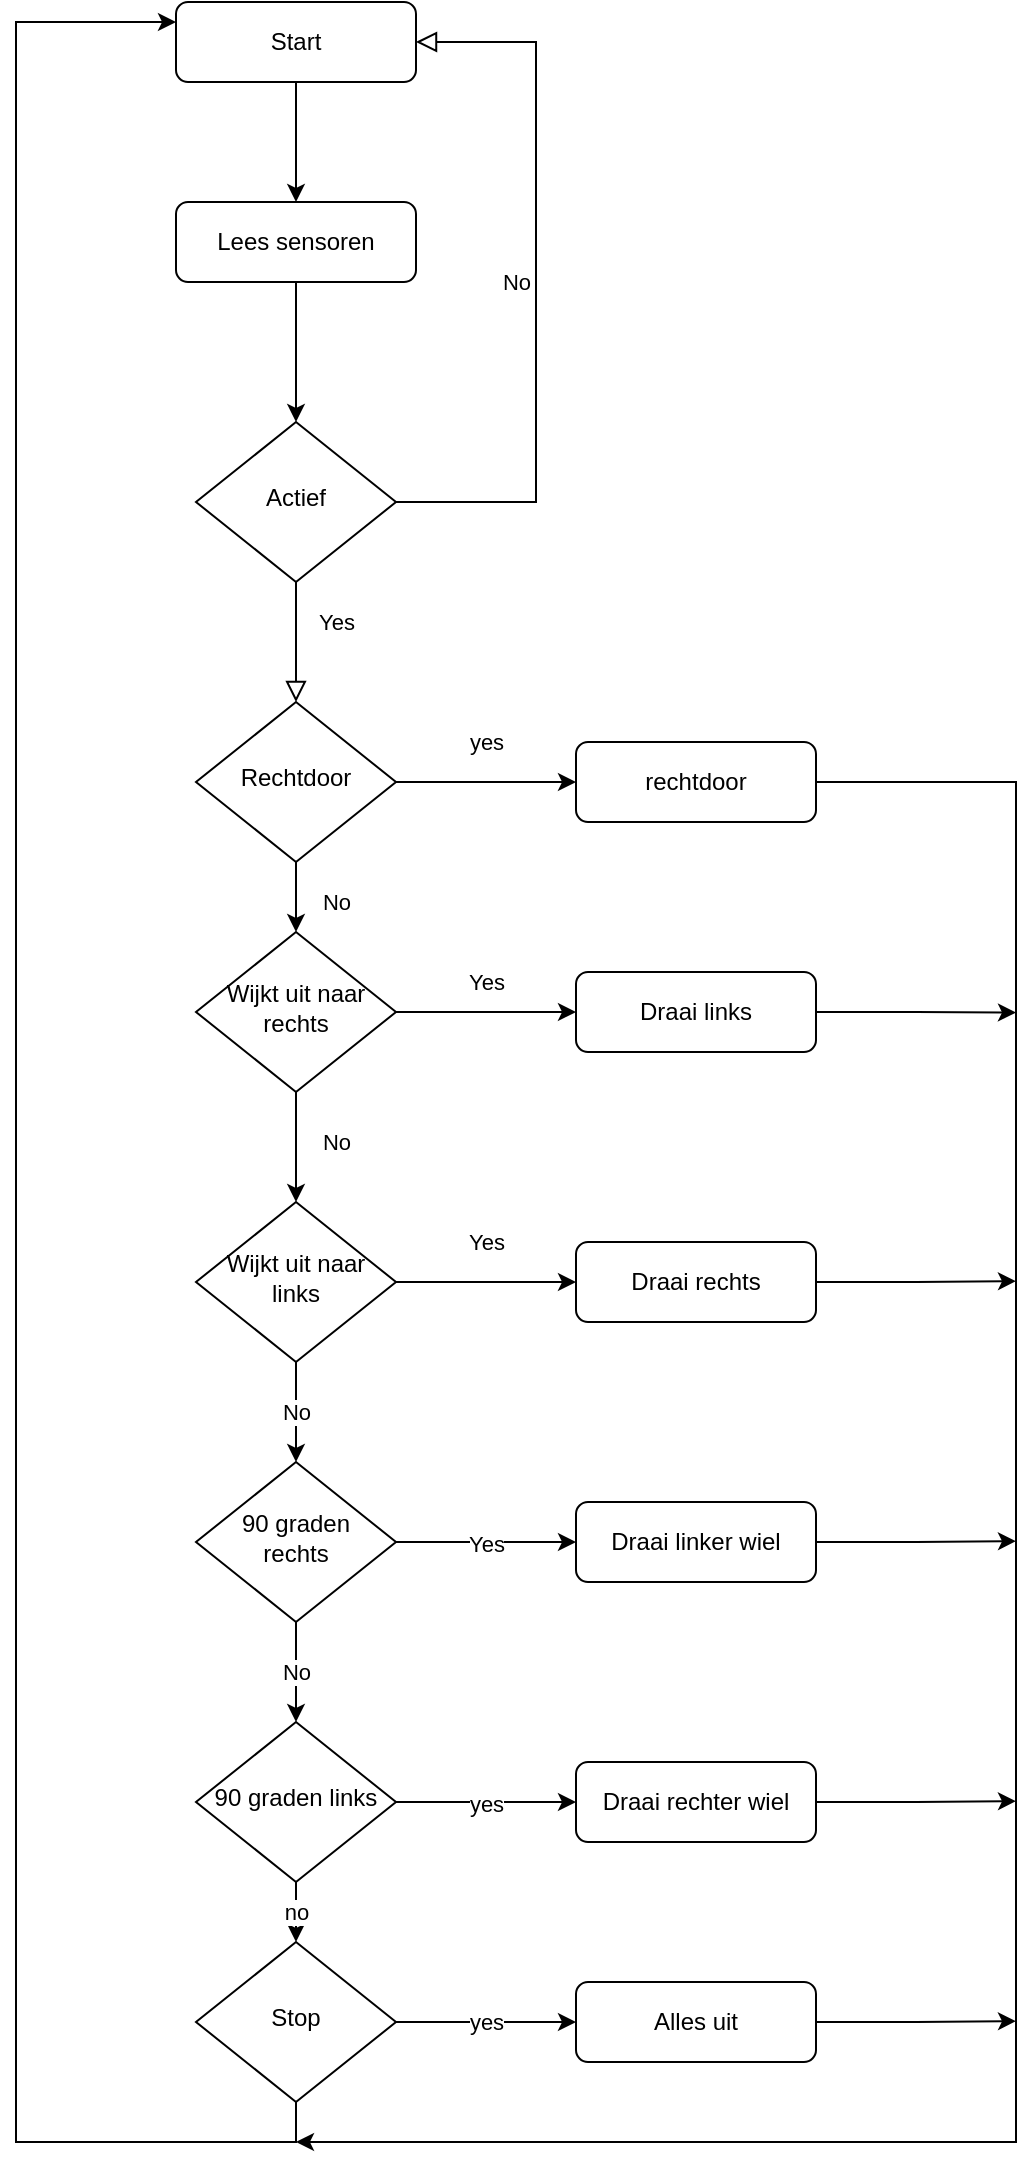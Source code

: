 <mxfile version="13.8.2" type="device"><diagram id="C5RBs43oDa-KdzZeNtuy" name="Page-1"><mxGraphModel dx="782" dy="706" grid="1" gridSize="10" guides="1" tooltips="1" connect="1" arrows="1" fold="1" page="1" pageScale="1" pageWidth="1169" pageHeight="1654" math="0" shadow="0"><root><mxCell id="WIyWlLk6GJQsqaUBKTNV-0"/><mxCell id="WIyWlLk6GJQsqaUBKTNV-1" parent="WIyWlLk6GJQsqaUBKTNV-0"/><mxCell id="08R9gY-zF8-P0D_LVOgy-4" style="edgeStyle=orthogonalEdgeStyle;rounded=0;orthogonalLoop=1;jettySize=auto;html=1;exitX=0.5;exitY=1;exitDx=0;exitDy=0;" edge="1" parent="WIyWlLk6GJQsqaUBKTNV-1" source="WIyWlLk6GJQsqaUBKTNV-3" target="08R9gY-zF8-P0D_LVOgy-3"><mxGeometry relative="1" as="geometry"/></mxCell><mxCell id="WIyWlLk6GJQsqaUBKTNV-3" value="Start" style="rounded=1;whiteSpace=wrap;html=1;fontSize=12;glass=0;strokeWidth=1;shadow=0;" parent="WIyWlLk6GJQsqaUBKTNV-1" vertex="1"><mxGeometry x="160" y="80" width="120" height="40" as="geometry"/></mxCell><mxCell id="WIyWlLk6GJQsqaUBKTNV-8" value="Yes" style="rounded=0;html=1;jettySize=auto;orthogonalLoop=1;fontSize=11;endArrow=block;endFill=0;endSize=8;strokeWidth=1;shadow=0;labelBackgroundColor=none;edgeStyle=orthogonalEdgeStyle;" parent="WIyWlLk6GJQsqaUBKTNV-1" source="WIyWlLk6GJQsqaUBKTNV-10" edge="1"><mxGeometry x="-0.333" y="20" relative="1" as="geometry"><mxPoint as="offset"/><mxPoint x="220" y="430" as="targetPoint"/></mxGeometry></mxCell><mxCell id="WIyWlLk6GJQsqaUBKTNV-9" value="No" style="edgeStyle=orthogonalEdgeStyle;rounded=0;html=1;jettySize=auto;orthogonalLoop=1;fontSize=11;endArrow=block;endFill=0;endSize=8;strokeWidth=1;shadow=0;labelBackgroundColor=none;entryX=1;entryY=0.5;entryDx=0;entryDy=0;" parent="WIyWlLk6GJQsqaUBKTNV-1" source="WIyWlLk6GJQsqaUBKTNV-10" target="WIyWlLk6GJQsqaUBKTNV-3" edge="1"><mxGeometry y="10" relative="1" as="geometry"><mxPoint as="offset"/><mxPoint x="360" y="340" as="targetPoint"/><Array as="points"><mxPoint x="340" y="330"/><mxPoint x="340" y="100"/></Array></mxGeometry></mxCell><mxCell id="WIyWlLk6GJQsqaUBKTNV-10" value="Actief" style="rhombus;whiteSpace=wrap;html=1;shadow=0;fontFamily=Helvetica;fontSize=12;align=center;strokeWidth=1;spacing=6;spacingTop=-4;" parent="WIyWlLk6GJQsqaUBKTNV-1" vertex="1"><mxGeometry x="170" y="290" width="100" height="80" as="geometry"/></mxCell><mxCell id="08R9gY-zF8-P0D_LVOgy-7" value="yes" style="edgeStyle=orthogonalEdgeStyle;rounded=0;orthogonalLoop=1;jettySize=auto;html=1;exitX=1;exitY=0.5;exitDx=0;exitDy=0;entryX=0;entryY=0.5;entryDx=0;entryDy=0;" edge="1" parent="WIyWlLk6GJQsqaUBKTNV-1" source="08R9gY-zF8-P0D_LVOgy-0" target="08R9gY-zF8-P0D_LVOgy-6"><mxGeometry y="20" relative="1" as="geometry"><mxPoint as="offset"/></mxGeometry></mxCell><mxCell id="08R9gY-zF8-P0D_LVOgy-10" value="No" style="edgeStyle=orthogonalEdgeStyle;rounded=0;orthogonalLoop=1;jettySize=auto;html=1;exitX=0.5;exitY=1;exitDx=0;exitDy=0;entryX=0.5;entryY=0;entryDx=0;entryDy=0;" edge="1" parent="WIyWlLk6GJQsqaUBKTNV-1" source="08R9gY-zF8-P0D_LVOgy-0" target="08R9gY-zF8-P0D_LVOgy-8"><mxGeometry x="0.143" y="20" relative="1" as="geometry"><mxPoint x="220" y="540" as="targetPoint"/><mxPoint as="offset"/></mxGeometry></mxCell><mxCell id="08R9gY-zF8-P0D_LVOgy-0" value="Rechtdoor" style="rhombus;whiteSpace=wrap;html=1;shadow=0;fontFamily=Helvetica;fontSize=12;align=center;strokeWidth=1;spacing=6;spacingTop=-4;" vertex="1" parent="WIyWlLk6GJQsqaUBKTNV-1"><mxGeometry x="170" y="430" width="100" height="80" as="geometry"/></mxCell><mxCell id="08R9gY-zF8-P0D_LVOgy-5" style="edgeStyle=orthogonalEdgeStyle;rounded=0;orthogonalLoop=1;jettySize=auto;html=1;exitX=0.5;exitY=1;exitDx=0;exitDy=0;entryX=0.5;entryY=0;entryDx=0;entryDy=0;" edge="1" parent="WIyWlLk6GJQsqaUBKTNV-1" source="08R9gY-zF8-P0D_LVOgy-3" target="WIyWlLk6GJQsqaUBKTNV-10"><mxGeometry relative="1" as="geometry"/></mxCell><mxCell id="08R9gY-zF8-P0D_LVOgy-3" value="Lees sensoren" style="rounded=1;whiteSpace=wrap;html=1;fontSize=12;glass=0;strokeWidth=1;shadow=0;" vertex="1" parent="WIyWlLk6GJQsqaUBKTNV-1"><mxGeometry x="160" y="180" width="120" height="40" as="geometry"/></mxCell><mxCell id="08R9gY-zF8-P0D_LVOgy-30" style="edgeStyle=orthogonalEdgeStyle;rounded=0;orthogonalLoop=1;jettySize=auto;html=1;exitX=1;exitY=0.5;exitDx=0;exitDy=0;" edge="1" parent="WIyWlLk6GJQsqaUBKTNV-1" source="08R9gY-zF8-P0D_LVOgy-6"><mxGeometry relative="1" as="geometry"><mxPoint x="220" y="1150" as="targetPoint"/><Array as="points"><mxPoint x="580" y="470"/><mxPoint x="580" y="1150"/></Array></mxGeometry></mxCell><mxCell id="08R9gY-zF8-P0D_LVOgy-6" value="rechtdoor" style="rounded=1;whiteSpace=wrap;html=1;fontSize=12;glass=0;strokeWidth=1;shadow=0;" vertex="1" parent="WIyWlLk6GJQsqaUBKTNV-1"><mxGeometry x="360" y="450" width="120" height="40" as="geometry"/></mxCell><mxCell id="08R9gY-zF8-P0D_LVOgy-11" value="No" style="edgeStyle=orthogonalEdgeStyle;rounded=0;orthogonalLoop=1;jettySize=auto;html=1;exitX=0.5;exitY=1;exitDx=0;exitDy=0;" edge="1" parent="WIyWlLk6GJQsqaUBKTNV-1" source="08R9gY-zF8-P0D_LVOgy-8" target="08R9gY-zF8-P0D_LVOgy-9"><mxGeometry x="-0.091" y="20" relative="1" as="geometry"><mxPoint as="offset"/></mxGeometry></mxCell><mxCell id="08R9gY-zF8-P0D_LVOgy-13" value="Yes" style="edgeStyle=orthogonalEdgeStyle;rounded=0;orthogonalLoop=1;jettySize=auto;html=1;exitX=1;exitY=0.5;exitDx=0;exitDy=0;entryX=0;entryY=0.5;entryDx=0;entryDy=0;" edge="1" parent="WIyWlLk6GJQsqaUBKTNV-1" source="08R9gY-zF8-P0D_LVOgy-8" target="08R9gY-zF8-P0D_LVOgy-12"><mxGeometry y="15" relative="1" as="geometry"><mxPoint as="offset"/></mxGeometry></mxCell><mxCell id="08R9gY-zF8-P0D_LVOgy-8" value="Wijkt uit naar rechts" style="rhombus;whiteSpace=wrap;html=1;shadow=0;fontFamily=Helvetica;fontSize=12;align=center;strokeWidth=1;spacing=6;spacingTop=-4;" vertex="1" parent="WIyWlLk6GJQsqaUBKTNV-1"><mxGeometry x="170" y="545" width="100" height="80" as="geometry"/></mxCell><mxCell id="08R9gY-zF8-P0D_LVOgy-15" value="Yes" style="edgeStyle=orthogonalEdgeStyle;rounded=0;orthogonalLoop=1;jettySize=auto;html=1;exitX=1;exitY=0.5;exitDx=0;exitDy=0;entryX=0;entryY=0.5;entryDx=0;entryDy=0;" edge="1" parent="WIyWlLk6GJQsqaUBKTNV-1" source="08R9gY-zF8-P0D_LVOgy-9" target="08R9gY-zF8-P0D_LVOgy-14"><mxGeometry y="20" relative="1" as="geometry"><mxPoint as="offset"/></mxGeometry></mxCell><mxCell id="08R9gY-zF8-P0D_LVOgy-19" value="No" style="edgeStyle=orthogonalEdgeStyle;rounded=0;orthogonalLoop=1;jettySize=auto;html=1;exitX=0.5;exitY=1;exitDx=0;exitDy=0;entryX=0.5;entryY=0;entryDx=0;entryDy=0;" edge="1" parent="WIyWlLk6GJQsqaUBKTNV-1" source="08R9gY-zF8-P0D_LVOgy-9" target="08R9gY-zF8-P0D_LVOgy-16"><mxGeometry relative="1" as="geometry"/></mxCell><mxCell id="08R9gY-zF8-P0D_LVOgy-9" value="Wijkt uit naar links" style="rhombus;whiteSpace=wrap;html=1;shadow=0;fontFamily=Helvetica;fontSize=12;align=center;strokeWidth=1;spacing=6;spacingTop=-4;" vertex="1" parent="WIyWlLk6GJQsqaUBKTNV-1"><mxGeometry x="170" y="680" width="100" height="80" as="geometry"/></mxCell><mxCell id="08R9gY-zF8-P0D_LVOgy-31" style="edgeStyle=orthogonalEdgeStyle;rounded=0;orthogonalLoop=1;jettySize=auto;html=1;exitX=1;exitY=0.5;exitDx=0;exitDy=0;" edge="1" parent="WIyWlLk6GJQsqaUBKTNV-1" source="08R9gY-zF8-P0D_LVOgy-12"><mxGeometry relative="1" as="geometry"><mxPoint x="580" y="585.286" as="targetPoint"/></mxGeometry></mxCell><mxCell id="08R9gY-zF8-P0D_LVOgy-12" value="Draai links" style="rounded=1;whiteSpace=wrap;html=1;fontSize=12;glass=0;strokeWidth=1;shadow=0;" vertex="1" parent="WIyWlLk6GJQsqaUBKTNV-1"><mxGeometry x="360" y="565" width="120" height="40" as="geometry"/></mxCell><mxCell id="08R9gY-zF8-P0D_LVOgy-32" style="edgeStyle=orthogonalEdgeStyle;rounded=0;orthogonalLoop=1;jettySize=auto;html=1;exitX=1;exitY=0.5;exitDx=0;exitDy=0;" edge="1" parent="WIyWlLk6GJQsqaUBKTNV-1" source="08R9gY-zF8-P0D_LVOgy-14"><mxGeometry relative="1" as="geometry"><mxPoint x="580" y="719.571" as="targetPoint"/></mxGeometry></mxCell><mxCell id="08R9gY-zF8-P0D_LVOgy-14" value="Draai rechts" style="rounded=1;whiteSpace=wrap;html=1;fontSize=12;glass=0;strokeWidth=1;shadow=0;" vertex="1" parent="WIyWlLk6GJQsqaUBKTNV-1"><mxGeometry x="360" y="700" width="120" height="40" as="geometry"/></mxCell><mxCell id="08R9gY-zF8-P0D_LVOgy-20" value="Yes" style="edgeStyle=orthogonalEdgeStyle;rounded=0;orthogonalLoop=1;jettySize=auto;html=1;exitX=1;exitY=0.5;exitDx=0;exitDy=0;" edge="1" parent="WIyWlLk6GJQsqaUBKTNV-1" source="08R9gY-zF8-P0D_LVOgy-16"><mxGeometry relative="1" as="geometry"><mxPoint x="360" y="850" as="targetPoint"/></mxGeometry></mxCell><mxCell id="08R9gY-zF8-P0D_LVOgy-22" value="No" style="edgeStyle=orthogonalEdgeStyle;rounded=0;orthogonalLoop=1;jettySize=auto;html=1;exitX=0.5;exitY=1;exitDx=0;exitDy=0;entryX=0.5;entryY=0;entryDx=0;entryDy=0;" edge="1" parent="WIyWlLk6GJQsqaUBKTNV-1" source="08R9gY-zF8-P0D_LVOgy-16" target="08R9gY-zF8-P0D_LVOgy-17"><mxGeometry relative="1" as="geometry"/></mxCell><mxCell id="08R9gY-zF8-P0D_LVOgy-16" value="90 graden rechts" style="rhombus;whiteSpace=wrap;html=1;shadow=0;fontFamily=Helvetica;fontSize=12;align=center;strokeWidth=1;spacing=6;spacingTop=-4;" vertex="1" parent="WIyWlLk6GJQsqaUBKTNV-1"><mxGeometry x="170" y="810" width="100" height="80" as="geometry"/></mxCell><mxCell id="08R9gY-zF8-P0D_LVOgy-23" value="yes" style="edgeStyle=orthogonalEdgeStyle;rounded=0;orthogonalLoop=1;jettySize=auto;html=1;exitX=1;exitY=0.5;exitDx=0;exitDy=0;" edge="1" parent="WIyWlLk6GJQsqaUBKTNV-1" source="08R9gY-zF8-P0D_LVOgy-17"><mxGeometry relative="1" as="geometry"><mxPoint x="360" y="980" as="targetPoint"/></mxGeometry></mxCell><mxCell id="08R9gY-zF8-P0D_LVOgy-28" value="no" style="edgeStyle=orthogonalEdgeStyle;rounded=0;orthogonalLoop=1;jettySize=auto;html=1;exitX=0.5;exitY=1;exitDx=0;exitDy=0;entryX=0.5;entryY=0;entryDx=0;entryDy=0;" edge="1" parent="WIyWlLk6GJQsqaUBKTNV-1" source="08R9gY-zF8-P0D_LVOgy-17" target="08R9gY-zF8-P0D_LVOgy-18"><mxGeometry relative="1" as="geometry"/></mxCell><mxCell id="08R9gY-zF8-P0D_LVOgy-17" value="90 graden links" style="rhombus;whiteSpace=wrap;html=1;shadow=0;fontFamily=Helvetica;fontSize=12;align=center;strokeWidth=1;spacing=6;spacingTop=-4;" vertex="1" parent="WIyWlLk6GJQsqaUBKTNV-1"><mxGeometry x="170" y="940" width="100" height="80" as="geometry"/></mxCell><mxCell id="08R9gY-zF8-P0D_LVOgy-27" value="yes" style="edgeStyle=orthogonalEdgeStyle;rounded=0;orthogonalLoop=1;jettySize=auto;html=1;exitX=1;exitY=0.5;exitDx=0;exitDy=0;entryX=0;entryY=0.5;entryDx=0;entryDy=0;" edge="1" parent="WIyWlLk6GJQsqaUBKTNV-1" source="08R9gY-zF8-P0D_LVOgy-18" target="08R9gY-zF8-P0D_LVOgy-26"><mxGeometry relative="1" as="geometry"/></mxCell><mxCell id="08R9gY-zF8-P0D_LVOgy-29" style="edgeStyle=orthogonalEdgeStyle;rounded=0;orthogonalLoop=1;jettySize=auto;html=1;exitX=0.5;exitY=1;exitDx=0;exitDy=0;entryX=0;entryY=0.25;entryDx=0;entryDy=0;" edge="1" parent="WIyWlLk6GJQsqaUBKTNV-1" source="08R9gY-zF8-P0D_LVOgy-18" target="WIyWlLk6GJQsqaUBKTNV-3"><mxGeometry relative="1" as="geometry"><Array as="points"><mxPoint x="220" y="1150"/><mxPoint x="80" y="1150"/><mxPoint x="80" y="90"/></Array></mxGeometry></mxCell><mxCell id="08R9gY-zF8-P0D_LVOgy-18" value="Stop" style="rhombus;whiteSpace=wrap;html=1;shadow=0;fontFamily=Helvetica;fontSize=12;align=center;strokeWidth=1;spacing=6;spacingTop=-4;" vertex="1" parent="WIyWlLk6GJQsqaUBKTNV-1"><mxGeometry x="170" y="1050" width="100" height="80" as="geometry"/></mxCell><mxCell id="08R9gY-zF8-P0D_LVOgy-34" style="edgeStyle=orthogonalEdgeStyle;rounded=0;orthogonalLoop=1;jettySize=auto;html=1;exitX=1;exitY=0.5;exitDx=0;exitDy=0;" edge="1" parent="WIyWlLk6GJQsqaUBKTNV-1" source="08R9gY-zF8-P0D_LVOgy-21"><mxGeometry relative="1" as="geometry"><mxPoint x="580" y="849.571" as="targetPoint"/></mxGeometry></mxCell><mxCell id="08R9gY-zF8-P0D_LVOgy-21" value="Draai linker wiel" style="rounded=1;whiteSpace=wrap;html=1;fontSize=12;glass=0;strokeWidth=1;shadow=0;" vertex="1" parent="WIyWlLk6GJQsqaUBKTNV-1"><mxGeometry x="360" y="830" width="120" height="40" as="geometry"/></mxCell><mxCell id="08R9gY-zF8-P0D_LVOgy-35" style="edgeStyle=orthogonalEdgeStyle;rounded=0;orthogonalLoop=1;jettySize=auto;html=1;exitX=1;exitY=0.5;exitDx=0;exitDy=0;" edge="1" parent="WIyWlLk6GJQsqaUBKTNV-1" source="08R9gY-zF8-P0D_LVOgy-24"><mxGeometry relative="1" as="geometry"><mxPoint x="580" y="979.571" as="targetPoint"/></mxGeometry></mxCell><mxCell id="08R9gY-zF8-P0D_LVOgy-24" value="Draai rechter wiel" style="rounded=1;whiteSpace=wrap;html=1;fontSize=12;glass=0;strokeWidth=1;shadow=0;" vertex="1" parent="WIyWlLk6GJQsqaUBKTNV-1"><mxGeometry x="360" y="960" width="120" height="40" as="geometry"/></mxCell><mxCell id="08R9gY-zF8-P0D_LVOgy-36" style="edgeStyle=orthogonalEdgeStyle;rounded=0;orthogonalLoop=1;jettySize=auto;html=1;exitX=1;exitY=0.5;exitDx=0;exitDy=0;" edge="1" parent="WIyWlLk6GJQsqaUBKTNV-1" source="08R9gY-zF8-P0D_LVOgy-26"><mxGeometry relative="1" as="geometry"><mxPoint x="580" y="1089.571" as="targetPoint"/></mxGeometry></mxCell><mxCell id="08R9gY-zF8-P0D_LVOgy-26" value="Alles uit" style="rounded=1;whiteSpace=wrap;html=1;fontSize=12;glass=0;strokeWidth=1;shadow=0;" vertex="1" parent="WIyWlLk6GJQsqaUBKTNV-1"><mxGeometry x="360" y="1070" width="120" height="40" as="geometry"/></mxCell></root></mxGraphModel></diagram></mxfile>